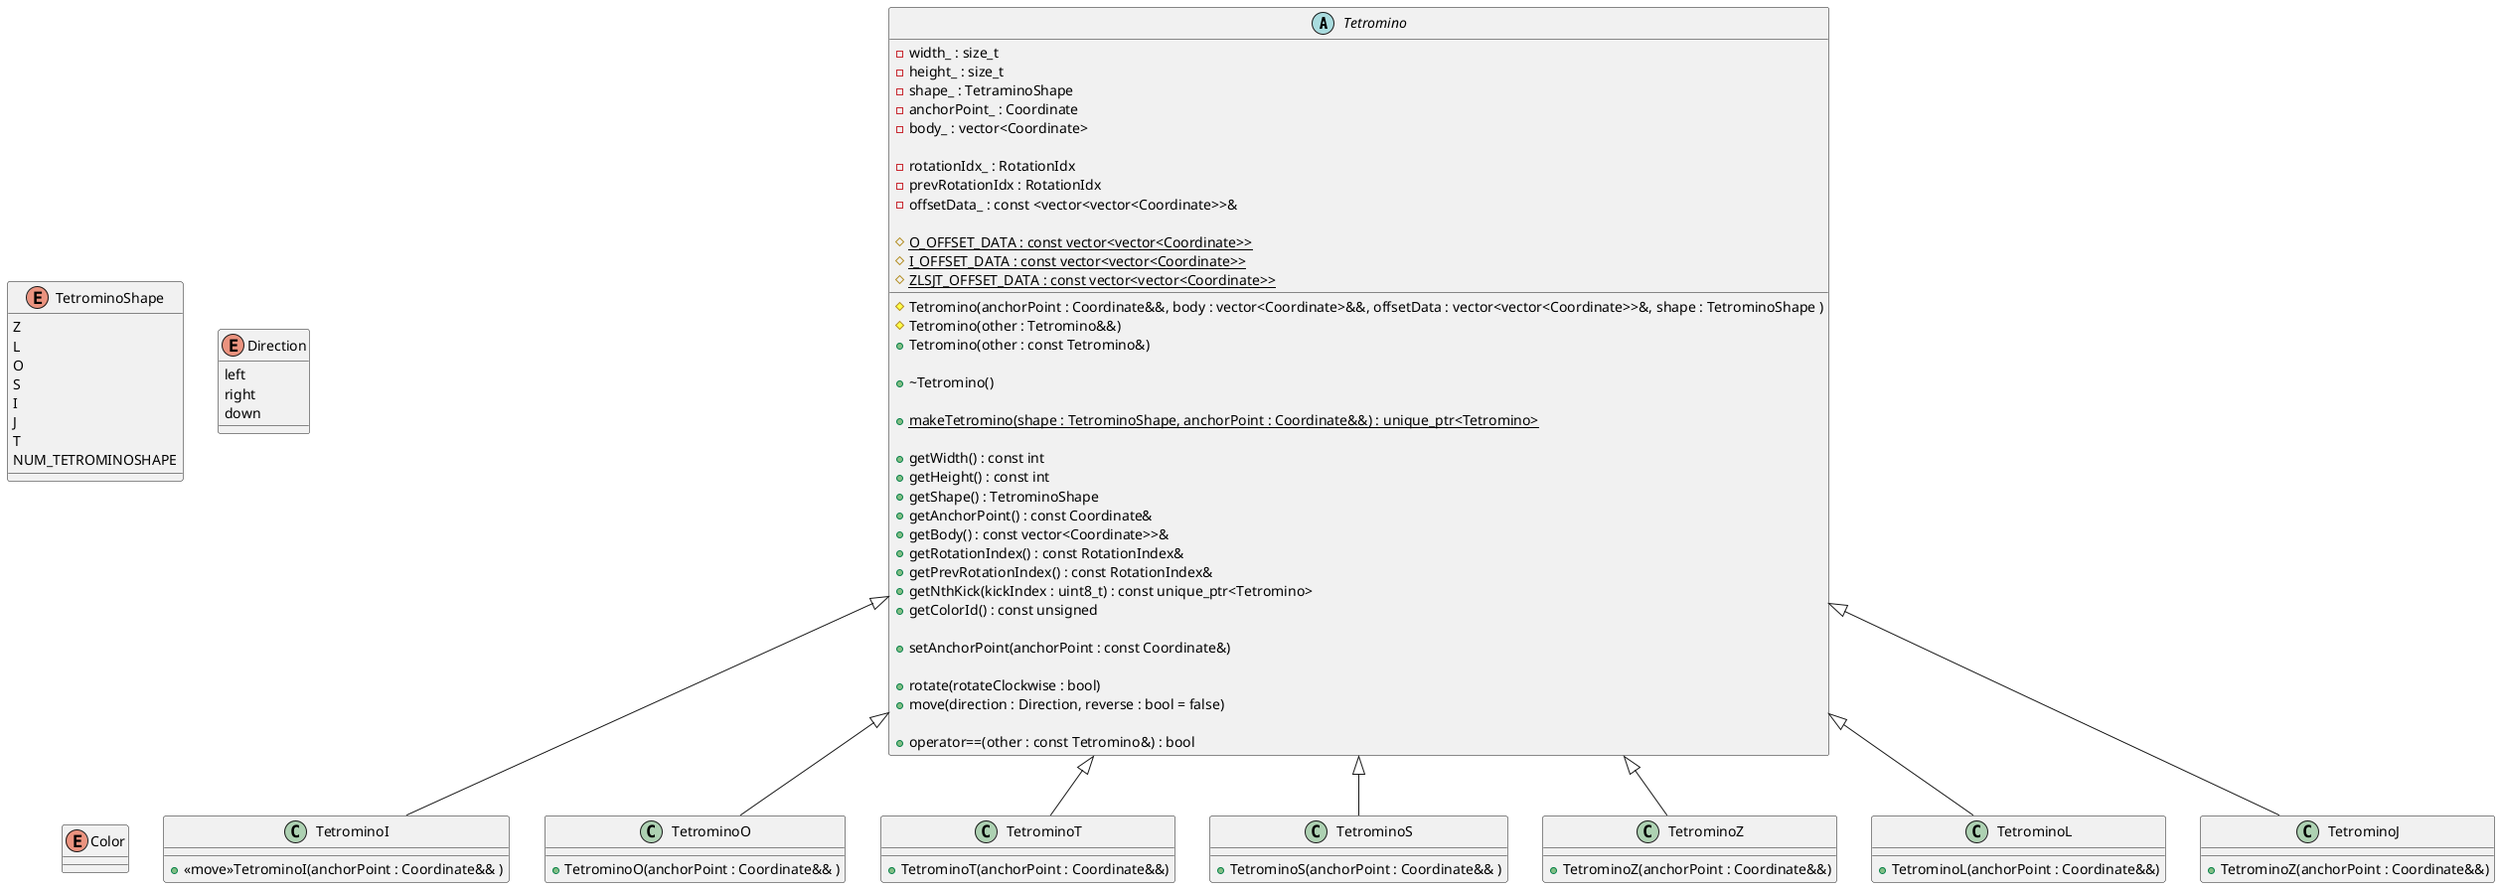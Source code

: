 @startuml (id=Tetromino)

' skinparam class {
    '     BackgroundColor AntiqueWhite
    '}


abstract class Tetromino {
    - width_ : size_t
    - height_ : size_t
    - shape_ : TetraminoShape
    - anchorPoint_ : Coordinate
    - body_ : vector<Coordinate>

    '----SRS----'
    -rotationIdx_ : RotationIdx
    -prevRotationIdx : RotationIdx
    -offsetData_ : const <vector<vector<Coordinate>>&

    '----kick data----'
    # {static} O_OFFSET_DATA : const vector<vector<Coordinate>>
    # {static} I_OFFSET_DATA : const vector<vector<Coordinate>>
    # {static} ZLSJT_OFFSET_DATA : const vector<vector<Coordinate>>

    '----Constructor----'
    # Tetromino(anchorPoint : Coordinate&&, body : vector<Coordinate>&&, offsetData : vector<vector<Coordinate>>&, shape : TetrominoShape )
    # Tetromino(other : Tetromino&&)
    + Tetromino(other : const Tetromino&)

    '----Destructor----'
    + ~Tetromino()

    '----Factory----'
    + {static} makeTetromino(shape : TetrominoShape, anchorPoint : Coordinate&&) : unique_ptr<Tetromino>

    '----Getters----'
    + getWidth() : const int
    + getHeight() : const int
    + getShape() : TetrominoShape
    + getAnchorPoint() : const Coordinate&
    + getBody() : const vector<Coordinate>>&
    + getRotationIndex() : const RotationIndex&
    + getPrevRotationIndex() : const RotationIndex&
    '+ getNumOfTests() : uint8_t'
    + getNthKick(kickIndex : uint8_t) : const unique_ptr<Tetromino>
    + getColorId() : const unsigned

    '----Setters----'
    + setAnchorPoint(anchorPoint : const Coordinate&)

    '----Action----'
    + rotate(rotateClockwise : bool)
    + move(direction : Direction, reverse : bool = false)

    '----Comparisons----'
    + operator==(other : const Tetromino&) : bool
    
}


enum TetrominoShape {
    Z
    L
    O
    S
    I
    J
    T
    NUM_TETROMINOSHAPE

}

enum Direction {
    left
    right
    down
}


enum Color {

}


class TetrominoI extends Tetromino {

    ' <<move >> is just to clarify that it's a move constructor'
    +<<move>>TetrominoI(anchorPoint : Coordinate&& )
}
class TetrominoO extends Tetromino {

    +TetrominoO(anchorPoint : Coordinate&& )

}
class TetrominoT extends Tetromino {

    +TetrominoT(anchorPoint : Coordinate&&)
}

class TetrominoS extends Tetromino {

    +TetrominoS(anchorPoint : Coordinate&& )
}

class TetrominoZ extends Tetromino {

    +TetrominoZ(anchorPoint : Coordinate&&)
}

class TetrominoL extends Tetromino {

    +TetrominoL(anchorPoint : Coordinate&&)
}

class TetrominoJ extends Tetromino {

    +TetrominoZ(anchorPoint : Coordinate&&)
}

' Tetromino.-> TetrominoShape : uses
' Tetromino .-> Direction : uses

@enduml